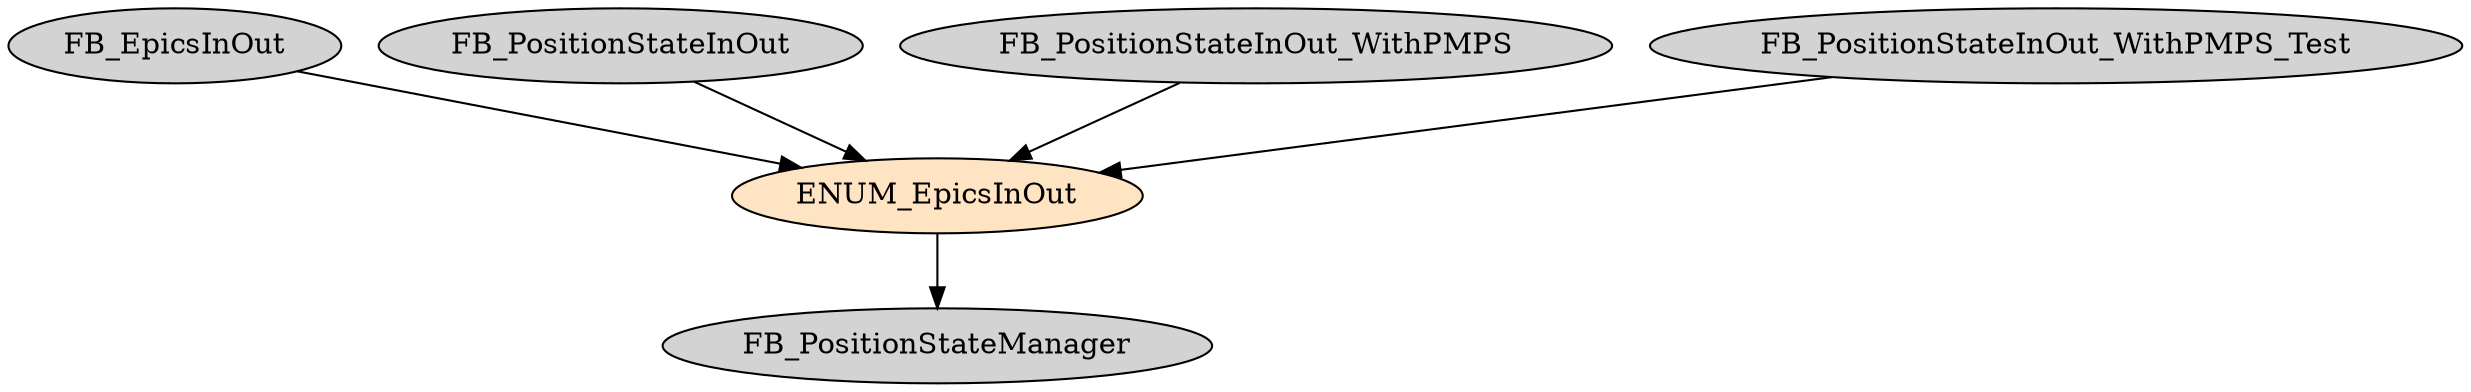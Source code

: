 digraph ENUM_EpicsInOut {
     node [style=filled]
    ENUM_EpicsInOut [fillcolor = bisque];
    ENUM_EpicsInOut -> FB_PositionStateManager;
    FB_EpicsInOut -> ENUM_EpicsInOut;
    FB_PositionStateInOut -> ENUM_EpicsInOut;
    FB_PositionStateInOut_WithPMPS -> ENUM_EpicsInOut;
    FB_PositionStateInOut_WithPMPS_Test -> ENUM_EpicsInOut;
}
